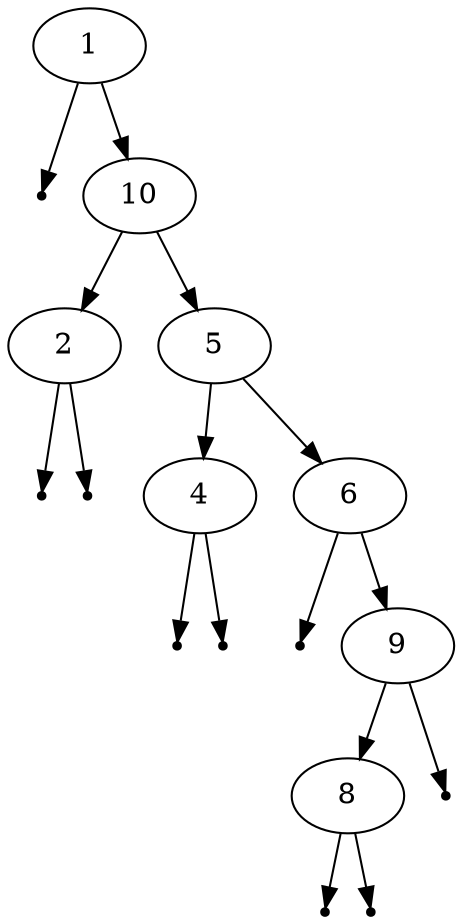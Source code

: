 digraph {
graph [ordering="out"];
Node0 [label=1];
Null0 [shape=point]
;Node0 -> Null0;
Node1 [label=10];
Node0 -> Node1;
Node2 [label=2];
Node1 -> Node2;
Node3 [label=5];
Node1 -> Node3;
Null1 [shape=point]
;Node2 -> Null1;
Null2 [shape=point]
;Node2 -> Null2;
Node4 [label=4];
Node3 -> Node4;
Node5 [label=6];
Node3 -> Node5;
Null3 [shape=point]
;Node4 -> Null3;
Null4 [shape=point]
;Node4 -> Null4;
Null5 [shape=point]
;Node5 -> Null5;
Node6 [label=9];
Node5 -> Node6;
Node7 [label=8];
Node6 -> Node7;
Null6 [shape=point]
;Node6 -> Null6;
Null7 [shape=point]
;Node7 -> Null7;
Null8 [shape=point]
;Node7 -> Null8;
}